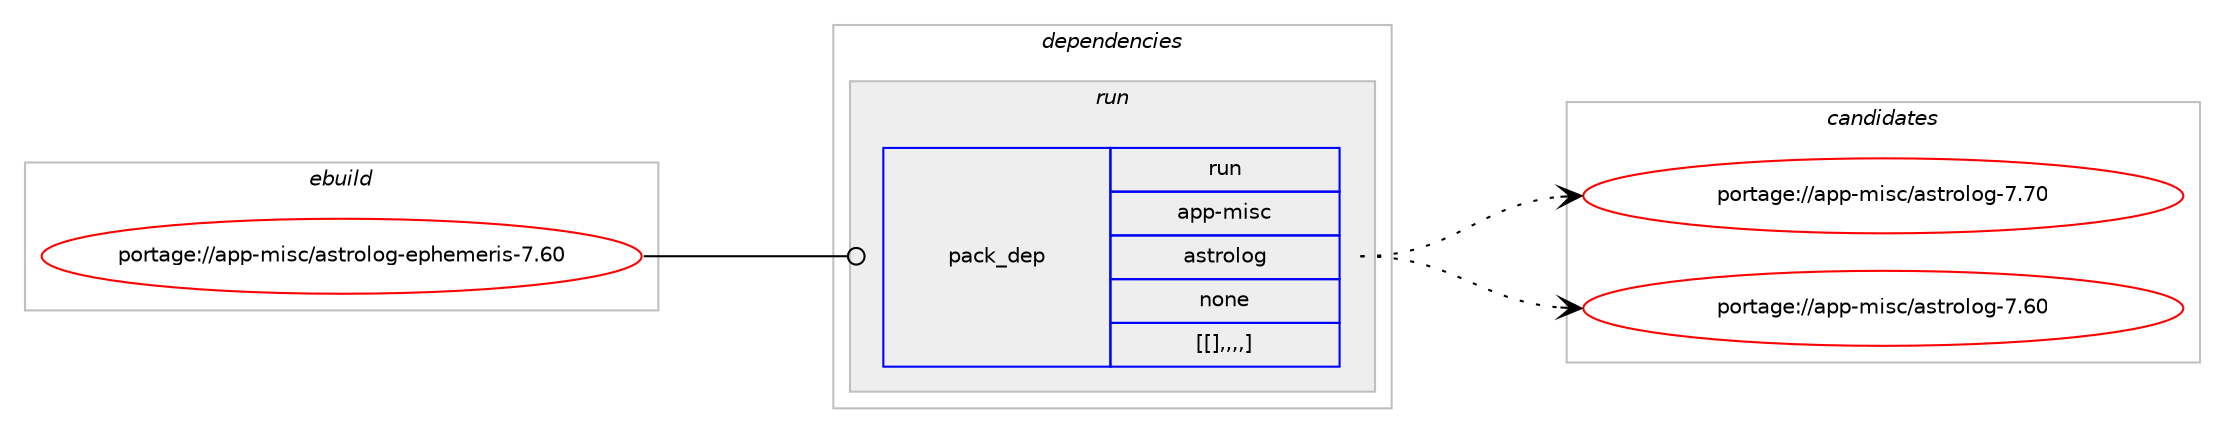 digraph prolog {

# *************
# Graph options
# *************

newrank=true;
concentrate=true;
compound=true;
graph [rankdir=LR,fontname=Helvetica,fontsize=10,ranksep=1.5];#, ranksep=2.5, nodesep=0.2];
edge  [arrowhead=vee];
node  [fontname=Helvetica,fontsize=10];

# **********
# The ebuild
# **********

subgraph cluster_leftcol {
color=gray;
label=<<i>ebuild</i>>;
id [label="portage://app-misc/astrolog-ephemeris-7.60", color=red, width=4, href="../app-misc/astrolog-ephemeris-7.60.svg"];
}

# ****************
# The dependencies
# ****************

subgraph cluster_midcol {
color=gray;
label=<<i>dependencies</i>>;
subgraph cluster_compile {
fillcolor="#eeeeee";
style=filled;
label=<<i>compile</i>>;
}
subgraph cluster_compileandrun {
fillcolor="#eeeeee";
style=filled;
label=<<i>compile and run</i>>;
}
subgraph cluster_run {
fillcolor="#eeeeee";
style=filled;
label=<<i>run</i>>;
subgraph pack28064 {
dependency40166 [label=<<TABLE BORDER="0" CELLBORDER="1" CELLSPACING="0" CELLPADDING="4" WIDTH="220"><TR><TD ROWSPAN="6" CELLPADDING="30">pack_dep</TD></TR><TR><TD WIDTH="110">run</TD></TR><TR><TD>app-misc</TD></TR><TR><TD>astrolog</TD></TR><TR><TD>none</TD></TR><TR><TD>[[],,,,]</TD></TR></TABLE>>, shape=none, color=blue];
}
id:e -> dependency40166:w [weight=20,style="solid",arrowhead="odot"];
}
}

# **************
# The candidates
# **************

subgraph cluster_choices {
rank=same;
color=gray;
label=<<i>candidates</i>>;

subgraph choice28064 {
color=black;
nodesep=1;
choice97112112451091051159947971151161141111081111034555465548 [label="portage://app-misc/astrolog-7.70", color=red, width=4,href="../app-misc/astrolog-7.70.svg"];
choice97112112451091051159947971151161141111081111034555465448 [label="portage://app-misc/astrolog-7.60", color=red, width=4,href="../app-misc/astrolog-7.60.svg"];
dependency40166:e -> choice97112112451091051159947971151161141111081111034555465548:w [style=dotted,weight="100"];
dependency40166:e -> choice97112112451091051159947971151161141111081111034555465448:w [style=dotted,weight="100"];
}
}

}
